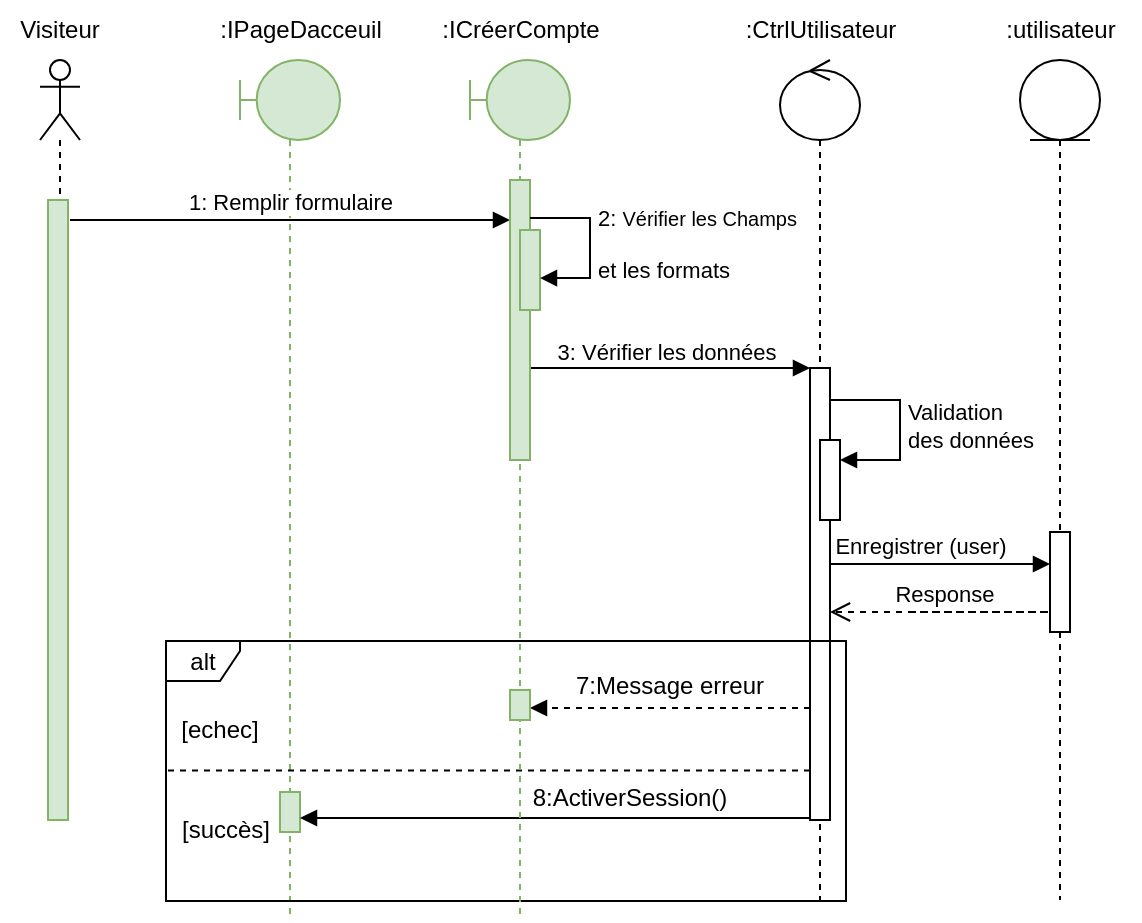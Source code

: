 <mxfile version="21.0.6" type="github">
  <diagram name="Page-1" id="2YBvvXClWsGukQMizWep">
    <mxGraphModel dx="1050" dy="530" grid="1" gridSize="10" guides="1" tooltips="1" connect="1" arrows="1" fold="1" page="1" pageScale="1" pageWidth="850" pageHeight="1100" math="0" shadow="0">
      <root>
        <mxCell id="0" />
        <mxCell id="1" parent="0" />
        <mxCell id="V49mWD8M3EtazAdc_KhK-1" value="" style="shape=umlLifeline;perimeter=lifelinePerimeter;whiteSpace=wrap;html=1;container=1;dropTarget=0;collapsible=0;recursiveResize=0;outlineConnect=0;portConstraint=eastwest;newEdgeStyle={&quot;edgeStyle&quot;:&quot;elbowEdgeStyle&quot;,&quot;elbow&quot;:&quot;vertical&quot;,&quot;curved&quot;:0,&quot;rounded&quot;:0};participant=umlBoundary;fillColor=#d5e8d4;strokeColor=#82b366;" parent="1" vertex="1">
          <mxGeometry x="130" y="70" width="50" height="430" as="geometry" />
        </mxCell>
        <mxCell id="V49mWD8M3EtazAdc_KhK-2" value="" style="shape=umlLifeline;perimeter=lifelinePerimeter;whiteSpace=wrap;html=1;container=1;dropTarget=0;collapsible=0;recursiveResize=0;outlineConnect=0;portConstraint=eastwest;newEdgeStyle={&quot;edgeStyle&quot;:&quot;elbowEdgeStyle&quot;,&quot;elbow&quot;:&quot;vertical&quot;,&quot;curved&quot;:0,&quot;rounded&quot;:0};participant=umlActor;" parent="1" vertex="1">
          <mxGeometry x="30" y="70" width="20" height="380" as="geometry" />
        </mxCell>
        <mxCell id="V49mWD8M3EtazAdc_KhK-3" value="" style="html=1;points=[];perimeter=orthogonalPerimeter;outlineConnect=0;targetShapes=umlLifeline;portConstraint=eastwest;newEdgeStyle={&quot;edgeStyle&quot;:&quot;elbowEdgeStyle&quot;,&quot;elbow&quot;:&quot;vertical&quot;,&quot;curved&quot;:0,&quot;rounded&quot;:0};fillColor=#d5e8d4;strokeColor=#82b366;" parent="V49mWD8M3EtazAdc_KhK-2" vertex="1">
          <mxGeometry x="4" y="70" width="10" height="310" as="geometry" />
        </mxCell>
        <mxCell id="V49mWD8M3EtazAdc_KhK-8" value="" style="shape=umlLifeline;perimeter=lifelinePerimeter;whiteSpace=wrap;html=1;container=1;dropTarget=0;collapsible=0;recursiveResize=0;outlineConnect=0;portConstraint=eastwest;newEdgeStyle={&quot;edgeStyle&quot;:&quot;elbowEdgeStyle&quot;,&quot;elbow&quot;:&quot;vertical&quot;,&quot;curved&quot;:0,&quot;rounded&quot;:0};participant=umlEntity;" parent="1" vertex="1">
          <mxGeometry x="520" y="70" width="40" height="420" as="geometry" />
        </mxCell>
        <mxCell id="V49mWD8M3EtazAdc_KhK-9" value="" style="html=1;points=[];perimeter=orthogonalPerimeter;outlineConnect=0;targetShapes=umlLifeline;portConstraint=eastwest;newEdgeStyle={&quot;edgeStyle&quot;:&quot;elbowEdgeStyle&quot;,&quot;elbow&quot;:&quot;vertical&quot;,&quot;curved&quot;:0,&quot;rounded&quot;:0};" parent="V49mWD8M3EtazAdc_KhK-8" vertex="1">
          <mxGeometry x="15" y="236" width="10" height="50" as="geometry" />
        </mxCell>
        <mxCell id="V49mWD8M3EtazAdc_KhK-10" value="" style="shape=umlLifeline;perimeter=lifelinePerimeter;whiteSpace=wrap;html=1;container=1;dropTarget=0;collapsible=0;recursiveResize=0;outlineConnect=0;portConstraint=eastwest;newEdgeStyle={&quot;edgeStyle&quot;:&quot;elbowEdgeStyle&quot;,&quot;elbow&quot;:&quot;vertical&quot;,&quot;curved&quot;:0,&quot;rounded&quot;:0};participant=umlControl;" parent="1" vertex="1">
          <mxGeometry x="400" y="70" width="40" height="420" as="geometry" />
        </mxCell>
        <mxCell id="V49mWD8M3EtazAdc_KhK-11" value="" style="html=1;points=[];perimeter=orthogonalPerimeter;outlineConnect=0;targetShapes=umlLifeline;portConstraint=eastwest;newEdgeStyle={&quot;edgeStyle&quot;:&quot;elbowEdgeStyle&quot;,&quot;elbow&quot;:&quot;vertical&quot;,&quot;curved&quot;:0,&quot;rounded&quot;:0};" parent="V49mWD8M3EtazAdc_KhK-10" vertex="1">
          <mxGeometry x="15" y="154" width="10" height="226" as="geometry" />
        </mxCell>
        <mxCell id="V49mWD8M3EtazAdc_KhK-12" value="" style="html=1;verticalAlign=bottom;endArrow=block;edgeStyle=elbowEdgeStyle;elbow=vertical;curved=0;rounded=0;" parent="V49mWD8M3EtazAdc_KhK-10" target="V49mWD8M3EtazAdc_KhK-11" edge="1">
          <mxGeometry x="0.389" y="-76" relative="1" as="geometry">
            <mxPoint x="-60" y="154" as="sourcePoint" />
            <Array as="points">
              <mxPoint x="-125" y="154" />
            </Array>
            <mxPoint as="offset" />
            <mxPoint x="10" y="154" as="targetPoint" />
          </mxGeometry>
        </mxCell>
        <mxCell id="V49mWD8M3EtazAdc_KhK-13" value="3: Vérifier les données" style="edgeLabel;html=1;align=center;verticalAlign=middle;resizable=0;points=[];" parent="V49mWD8M3EtazAdc_KhK-12" vertex="1" connectable="0">
          <mxGeometry x="0.385" y="2" relative="1" as="geometry">
            <mxPoint x="-9" y="-6" as="offset" />
          </mxGeometry>
        </mxCell>
        <mxCell id="V49mWD8M3EtazAdc_KhK-14" value="" style="html=1;points=[];perimeter=orthogonalPerimeter;outlineConnect=0;targetShapes=umlLifeline;portConstraint=eastwest;newEdgeStyle={&quot;edgeStyle&quot;:&quot;elbowEdgeStyle&quot;,&quot;elbow&quot;:&quot;vertical&quot;,&quot;curved&quot;:0,&quot;rounded&quot;:0};" parent="V49mWD8M3EtazAdc_KhK-10" vertex="1">
          <mxGeometry x="20" y="190" width="10" height="40" as="geometry" />
        </mxCell>
        <mxCell id="V49mWD8M3EtazAdc_KhK-15" value="&lt;div&gt;Validation&lt;/div&gt;&lt;div&gt;des données&lt;br&gt;&lt;/div&gt;" style="html=1;align=left;spacingLeft=2;endArrow=block;rounded=0;edgeStyle=orthogonalEdgeStyle;curved=0;rounded=0;" parent="V49mWD8M3EtazAdc_KhK-10" source="V49mWD8M3EtazAdc_KhK-11" target="V49mWD8M3EtazAdc_KhK-14" edge="1">
          <mxGeometry relative="1" as="geometry">
            <mxPoint x="30" y="170" as="sourcePoint" />
            <Array as="points">
              <mxPoint x="60" y="170" />
              <mxPoint x="60" y="200" />
            </Array>
          </mxGeometry>
        </mxCell>
        <mxCell id="V49mWD8M3EtazAdc_KhK-16" value="1: Remplir formulaire" style="html=1;verticalAlign=bottom;endArrow=block;edgeStyle=elbowEdgeStyle;elbow=vertical;curved=0;rounded=0;" parent="1" edge="1">
          <mxGeometry relative="1" as="geometry">
            <mxPoint x="45" y="150" as="sourcePoint" />
            <mxPoint x="265" y="150" as="targetPoint" />
            <Array as="points">
              <mxPoint x="145" y="150" />
              <mxPoint x="155" y="130" />
              <mxPoint x="55" y="100" />
              <mxPoint x="105" y="100" />
            </Array>
          </mxGeometry>
        </mxCell>
        <mxCell id="V49mWD8M3EtazAdc_KhK-17" value="alt" style="shape=umlFrame;whiteSpace=wrap;html=1;pointerEvents=0;width=37;height=20;" parent="1" vertex="1">
          <mxGeometry x="93" y="360.5" width="340" height="130" as="geometry" />
        </mxCell>
        <mxCell id="V49mWD8M3EtazAdc_KhK-18" value="Enregistrer (user)" style="html=1;verticalAlign=bottom;endArrow=block;edgeStyle=elbowEdgeStyle;elbow=vertical;curved=0;rounded=0;" parent="1" target="V49mWD8M3EtazAdc_KhK-9" edge="1">
          <mxGeometry relative="1" as="geometry">
            <mxPoint x="425" y="302" as="sourcePoint" />
            <Array as="points">
              <mxPoint x="480" y="322" />
              <mxPoint x="430" y="302" />
              <mxPoint x="400" y="292" />
            </Array>
          </mxGeometry>
        </mxCell>
        <mxCell id="V49mWD8M3EtazAdc_KhK-19" value=":ICréerCompte" style="text;html=1;align=center;verticalAlign=middle;resizable=0;points=[];autosize=1;strokeColor=none;fillColor=none;" parent="1" vertex="1">
          <mxGeometry x="220" y="40" width="100" height="30" as="geometry" />
        </mxCell>
        <mxCell id="V49mWD8M3EtazAdc_KhK-20" value=":CtrlUtilisateur" style="text;html=1;align=center;verticalAlign=middle;resizable=0;points=[];autosize=1;strokeColor=none;fillColor=none;" parent="1" vertex="1">
          <mxGeometry x="370" y="40" width="100" height="30" as="geometry" />
        </mxCell>
        <mxCell id="V49mWD8M3EtazAdc_KhK-21" value=":utilisateur" style="text;html=1;align=center;verticalAlign=middle;resizable=0;points=[];autosize=1;strokeColor=none;fillColor=none;" parent="1" vertex="1">
          <mxGeometry x="500" y="40" width="80" height="30" as="geometry" />
        </mxCell>
        <mxCell id="V49mWD8M3EtazAdc_KhK-22" value="Visiteur" style="text;html=1;strokeColor=none;fillColor=none;align=center;verticalAlign=middle;whiteSpace=wrap;rounded=0;" parent="1" vertex="1">
          <mxGeometry x="10" y="40" width="60" height="30" as="geometry" />
        </mxCell>
        <mxCell id="V49mWD8M3EtazAdc_KhK-23" value=":IPageDacceuil" style="text;html=1;align=center;verticalAlign=middle;resizable=0;points=[];autosize=1;strokeColor=none;fillColor=none;" parent="1" vertex="1">
          <mxGeometry x="110" y="40" width="100" height="30" as="geometry" />
        </mxCell>
        <mxCell id="V49mWD8M3EtazAdc_KhK-24" value="Response" style="html=1;verticalAlign=bottom;endArrow=open;dashed=1;endSize=8;edgeStyle=elbowEdgeStyle;elbow=vertical;curved=0;rounded=0;" parent="1" edge="1">
          <mxGeometry x="0.371" relative="1" as="geometry">
            <mxPoint x="465" y="346" as="sourcePoint" />
            <mxPoint x="425" y="346" as="targetPoint" />
            <Array as="points">
              <mxPoint x="535" y="346" />
            </Array>
            <mxPoint as="offset" />
          </mxGeometry>
        </mxCell>
        <mxCell id="V49mWD8M3EtazAdc_KhK-25" value="" style="html=1;points=[];perimeter=orthogonalPerimeter;outlineConnect=0;targetShapes=umlLifeline;portConstraint=eastwest;newEdgeStyle={&quot;edgeStyle&quot;:&quot;elbowEdgeStyle&quot;,&quot;elbow&quot;:&quot;vertical&quot;,&quot;curved&quot;:0,&quot;rounded&quot;:0};fillColor=#d5e8d4;strokeColor=#82b366;" parent="1" vertex="1">
          <mxGeometry x="150" y="436" width="10" height="20" as="geometry" />
        </mxCell>
        <mxCell id="V49mWD8M3EtazAdc_KhK-26" value="" style="html=1;verticalAlign=bottom;endArrow=block;edgeStyle=elbowEdgeStyle;elbow=vertical;curved=0;rounded=0;" parent="1" edge="1">
          <mxGeometry relative="1" as="geometry">
            <mxPoint x="415" y="449" as="sourcePoint" />
            <mxPoint x="160" y="449" as="targetPoint" />
            <Array as="points">
              <mxPoint x="290" y="449" />
              <mxPoint x="170" y="411.29" />
              <mxPoint x="270" y="441.29" />
              <mxPoint x="260" y="461.29" />
            </Array>
          </mxGeometry>
        </mxCell>
        <mxCell id="V49mWD8M3EtazAdc_KhK-27" value="" style="html=1;verticalAlign=bottom;endArrow=block;edgeStyle=elbowEdgeStyle;elbow=vertical;curved=0;rounded=0;dashed=1;" parent="1" edge="1">
          <mxGeometry relative="1" as="geometry">
            <mxPoint x="415" y="394" as="sourcePoint" />
            <mxPoint x="275" y="394.28" as="targetPoint" />
            <Array as="points">
              <mxPoint x="419" y="394" />
              <mxPoint x="163" y="356.57" />
              <mxPoint x="263" y="386.57" />
              <mxPoint x="253" y="406.57" />
            </Array>
          </mxGeometry>
        </mxCell>
        <mxCell id="V49mWD8M3EtazAdc_KhK-28" value="&lt;font style=&quot;font-size: 12px;&quot;&gt;7:&lt;/font&gt;&lt;font style=&quot;font-size: 12px;&quot;&gt;&lt;font style=&quot;font-size: 12px;&quot;&gt;Message erreur&lt;/font&gt;&lt;br&gt;&lt;/font&gt;" style="text;html=1;strokeColor=none;fillColor=none;align=center;verticalAlign=middle;whiteSpace=wrap;rounded=0;" parent="1" vertex="1">
          <mxGeometry x="290" y="368" width="110" height="30" as="geometry" />
        </mxCell>
        <mxCell id="V49mWD8M3EtazAdc_KhK-29" value="8:ActiverSession()" style="text;html=1;strokeColor=none;fillColor=none;align=center;verticalAlign=middle;whiteSpace=wrap;rounded=0;" parent="1" vertex="1">
          <mxGeometry x="280" y="424" width="90" height="30" as="geometry" />
        </mxCell>
        <mxCell id="V49mWD8M3EtazAdc_KhK-30" value="[echec]" style="text;html=1;strokeColor=none;fillColor=none;align=center;verticalAlign=middle;whiteSpace=wrap;rounded=0;" parent="1" vertex="1">
          <mxGeometry x="90" y="390" width="60" height="30" as="geometry" />
        </mxCell>
        <mxCell id="V49mWD8M3EtazAdc_KhK-31" value="[succès]" style="text;html=1;strokeColor=none;fillColor=none;align=center;verticalAlign=middle;whiteSpace=wrap;rounded=0;" parent="1" vertex="1">
          <mxGeometry x="93" y="440" width="60" height="30" as="geometry" />
        </mxCell>
        <mxCell id="V49mWD8M3EtazAdc_KhK-32" value="" style="html=1;verticalAlign=bottom;endArrow=none;edgeStyle=elbowEdgeStyle;elbow=vertical;curved=0;rounded=0;dashed=1;endFill=0;" parent="1" edge="1">
          <mxGeometry relative="1" as="geometry">
            <mxPoint x="415" y="425.19" as="sourcePoint" />
            <mxPoint x="93" y="425.19" as="targetPoint" />
            <Array as="points">
              <mxPoint x="223" y="425.19" />
              <mxPoint x="103" y="387.48" />
              <mxPoint x="203" y="417.48" />
              <mxPoint x="193" y="437.48" />
            </Array>
          </mxGeometry>
        </mxCell>
        <mxCell id="V49mWD8M3EtazAdc_KhK-33" value="" style="shape=umlLifeline;perimeter=lifelinePerimeter;whiteSpace=wrap;html=1;container=1;dropTarget=0;collapsible=0;recursiveResize=0;outlineConnect=0;portConstraint=eastwest;newEdgeStyle={&quot;edgeStyle&quot;:&quot;elbowEdgeStyle&quot;,&quot;elbow&quot;:&quot;vertical&quot;,&quot;curved&quot;:0,&quot;rounded&quot;:0};participant=umlBoundary;fillColor=#d5e8d4;strokeColor=#82b366;" parent="1" vertex="1">
          <mxGeometry x="245" y="70" width="50" height="430" as="geometry" />
        </mxCell>
        <mxCell id="V49mWD8M3EtazAdc_KhK-34" value="" style="html=1;points=[];perimeter=orthogonalPerimeter;outlineConnect=0;targetShapes=umlLifeline;portConstraint=eastwest;newEdgeStyle={&quot;edgeStyle&quot;:&quot;elbowEdgeStyle&quot;,&quot;elbow&quot;:&quot;vertical&quot;,&quot;curved&quot;:0,&quot;rounded&quot;:0};fillColor=#d5e8d4;strokeColor=#82b366;" parent="V49mWD8M3EtazAdc_KhK-33" vertex="1">
          <mxGeometry x="20" y="60" width="10" height="140" as="geometry" />
        </mxCell>
        <mxCell id="V49mWD8M3EtazAdc_KhK-35" value="" style="html=1;points=[];perimeter=orthogonalPerimeter;outlineConnect=0;targetShapes=umlLifeline;portConstraint=eastwest;newEdgeStyle={&quot;edgeStyle&quot;:&quot;elbowEdgeStyle&quot;,&quot;elbow&quot;:&quot;vertical&quot;,&quot;curved&quot;:0,&quot;rounded&quot;:0};fillColor=#d5e8d4;strokeColor=#82b366;" parent="V49mWD8M3EtazAdc_KhK-33" vertex="1">
          <mxGeometry x="25" y="85" width="10" height="40" as="geometry" />
        </mxCell>
        <mxCell id="V49mWD8M3EtazAdc_KhK-36" value="2: &lt;font style=&quot;font-size: 10px;&quot;&gt;Vérifier les Champs&lt;/font&gt;&lt;div style=&quot;font-size: 10px;&quot;&gt;&lt;font style=&quot;font-size: 10px;&quot;&gt;&lt;br&gt;&lt;/font&gt;&lt;/div&gt;et les formats" style="html=1;align=left;spacingLeft=2;endArrow=block;rounded=0;edgeStyle=orthogonalEdgeStyle;curved=0;rounded=0;" parent="V49mWD8M3EtazAdc_KhK-33" edge="1">
          <mxGeometry relative="1" as="geometry">
            <mxPoint x="30" y="79" as="sourcePoint" />
            <Array as="points">
              <mxPoint x="60" y="109" />
            </Array>
            <mxPoint x="35" y="109.023" as="targetPoint" />
          </mxGeometry>
        </mxCell>
        <mxCell id="V49mWD8M3EtazAdc_KhK-37" value="" style="html=1;points=[];perimeter=orthogonalPerimeter;outlineConnect=0;targetShapes=umlLifeline;portConstraint=eastwest;newEdgeStyle={&quot;edgeStyle&quot;:&quot;elbowEdgeStyle&quot;,&quot;elbow&quot;:&quot;vertical&quot;,&quot;curved&quot;:0,&quot;rounded&quot;:0};fillColor=#d5e8d4;strokeColor=#82b366;" parent="V49mWD8M3EtazAdc_KhK-33" vertex="1">
          <mxGeometry x="20" y="315" width="10" height="15" as="geometry" />
        </mxCell>
      </root>
    </mxGraphModel>
  </diagram>
</mxfile>
